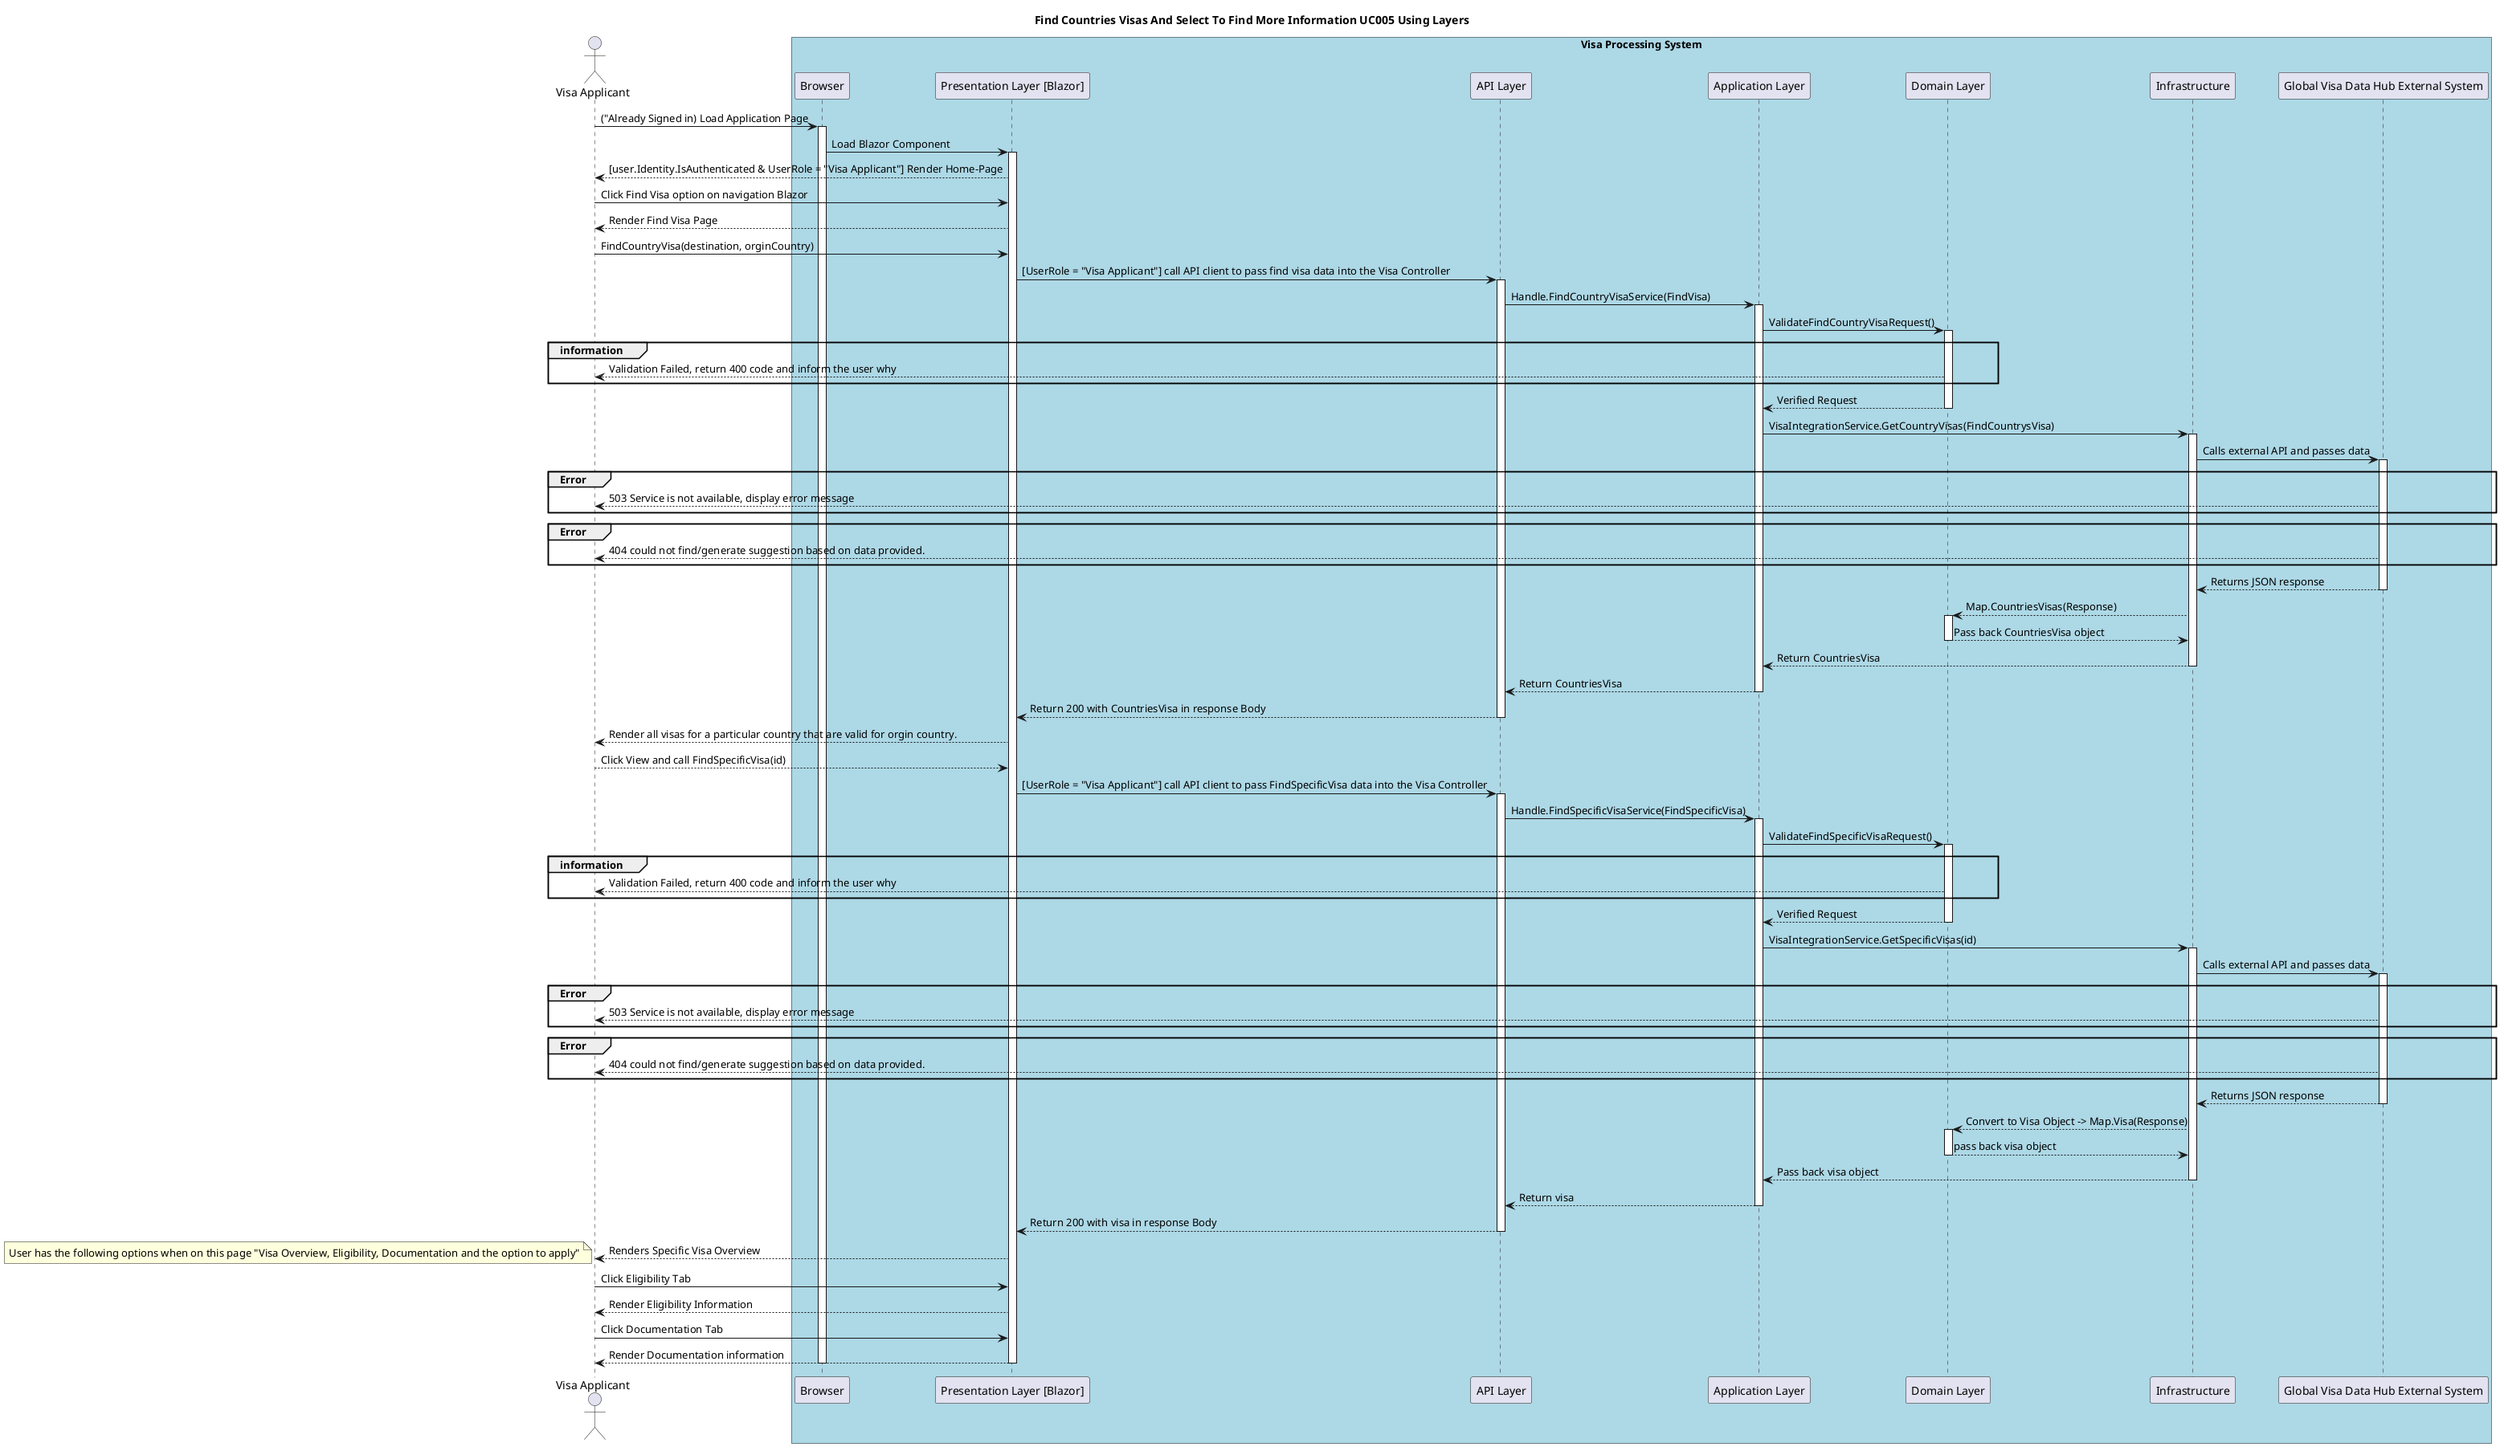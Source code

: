 @startuml

title Find Countries Visas And Select To Find More Information UC005 Using Layers

actor "Visa Applicant" as VisaApplicant

box "Visa Processing System" #LightBlue
    participant "Browser" as Browser
    participant "Presentation Layer [Blazor]" as Presentation
    participant "API Layer" as ApiLayer  
    participant "Application Layer" as Application
    participant "Domain Layer" as Domain
    participant "Infrastructure" as Infrastructure  
    participant "Global Visa Data Hub External System" as External

    VisaApplicant -> Browser: ("Already Signed in) Load Application Page
    activate Browser

    Browser -> Presentation: Load Blazor Component
    activate Presentation

    Presentation --> VisaApplicant: [user.Identity.IsAuthenticated & UserRole = "Visa Applicant"] Render Home-Page

    VisaApplicant -> Presentation: Click Find Visa option on navigation Blazor

    Presentation --> VisaApplicant: Render Find Visa Page

    VisaApplicant -> Presentation: FindCountryVisa(destination, orginCountry)

    Presentation -> ApiLayer  : [UserRole = "Visa Applicant"] call API client to pass find visa data into the Visa Controller
    activate ApiLayer  

    ApiLayer   -> Application: Handle.FindCountryVisaService(FindVisa)
    activate Application

    Application -> Domain: ValidateFindCountryVisaRequest()
    activate Domain 

    group information
    Domain --> VisaApplicant: Validation Failed, return 400 code and inform the user why
    end

    Domain --> Application: Verified Request
    deactivate Domain

    Application -> Infrastructure  : VisaIntegrationService.GetCountryVisas(FindCountrysVisa)
    activate Infrastructure  

    Infrastructure   -> External: Calls external API and passes data 
    activate External

    group Error
    External --> VisaApplicant: 503 Service is not available, display error message
    end

    group Error
    External --> VisaApplicant: 404 could not find/generate suggestion based on data provided.
    end

    External --> Infrastructure  : Returns JSON response
    deactivate External

    Infrastructure --> Domain: Map.CountriesVisas(Response)
    activate Domain
    Domain --> Infrastructure: Pass back CountriesVisa object
    deactivate Domain

    Infrastructure --> Application: Return CountriesVisa

    deactivate Infrastructure   

    Application --> ApiLayer  : Return CountriesVisa
    deactivate Application

    ApiLayer   --> Presentation: Return 200 with CountriesVisa in response Body
    deactivate ApiLayer   

    Presentation --> VisaApplicant: Render all visas for a particular country that are valid for orgin country.

    VisaApplicant --> Presentation: Click View and call FindSpecificVisa(id)

    Presentation -> ApiLayer  : [UserRole = "Visa Applicant"] call API client to pass FindSpecificVisa data into the Visa Controller 
    activate ApiLayer  

    ApiLayer   -> Application: Handle.FindSpecificVisaService(FindSpecificVisa)
    activate Application

    Application -> Domain: ValidateFindSpecificVisaRequest()
    activate Domain 

    group information
    Domain --> VisaApplicant: Validation Failed, return 400 code and inform the user why
    end

    Domain --> Application: Verified Request
    deactivate Domain

    Application -> Infrastructure  : VisaIntegrationService.GetSpecificVisas(id)
    activate Infrastructure  

    Infrastructure   -> External: Calls external API and passes data 
    activate External

    group Error
    External --> VisaApplicant: 503 Service is not available, display error message
    end

    group Error
    External --> VisaApplicant: 404 could not find/generate suggestion based on data provided.
    end

    External --> Infrastructure  : Returns JSON response
    deactivate External

    Infrastructure   --> Domain: Convert to Visa Object -> Map.Visa(Response)
    activate Domain
    Domain --> Infrastructure: pass back visa object
    deactivate Domain
    
    Infrastructure --> Application: Pass back visa object
    deactivate Infrastructure   

    Application --> ApiLayer  : Return visa
    deactivate Application

    ApiLayer   --> Presentation: Return 200 with visa in response Body
    deactivate ApiLayer   

    Presentation --> VisaApplicant: Renders Specific Visa Overview
    
    note bottom
    User has the following options when on this page "Visa Overview, Eligibility, Documentation and the option to apply"
    end note

    VisaApplicant -> Presentation: Click Eligibility Tab
    Presentation --> VisaApplicant: Render Eligibility Information

    VisaApplicant -> Presentation: Click Documentation Tab
    Presentation --> VisaApplicant: Render Documentation information

    deactivate VisaApplicant 
    deactivate Presentation
    deactivate Browser

end box
@enduml

